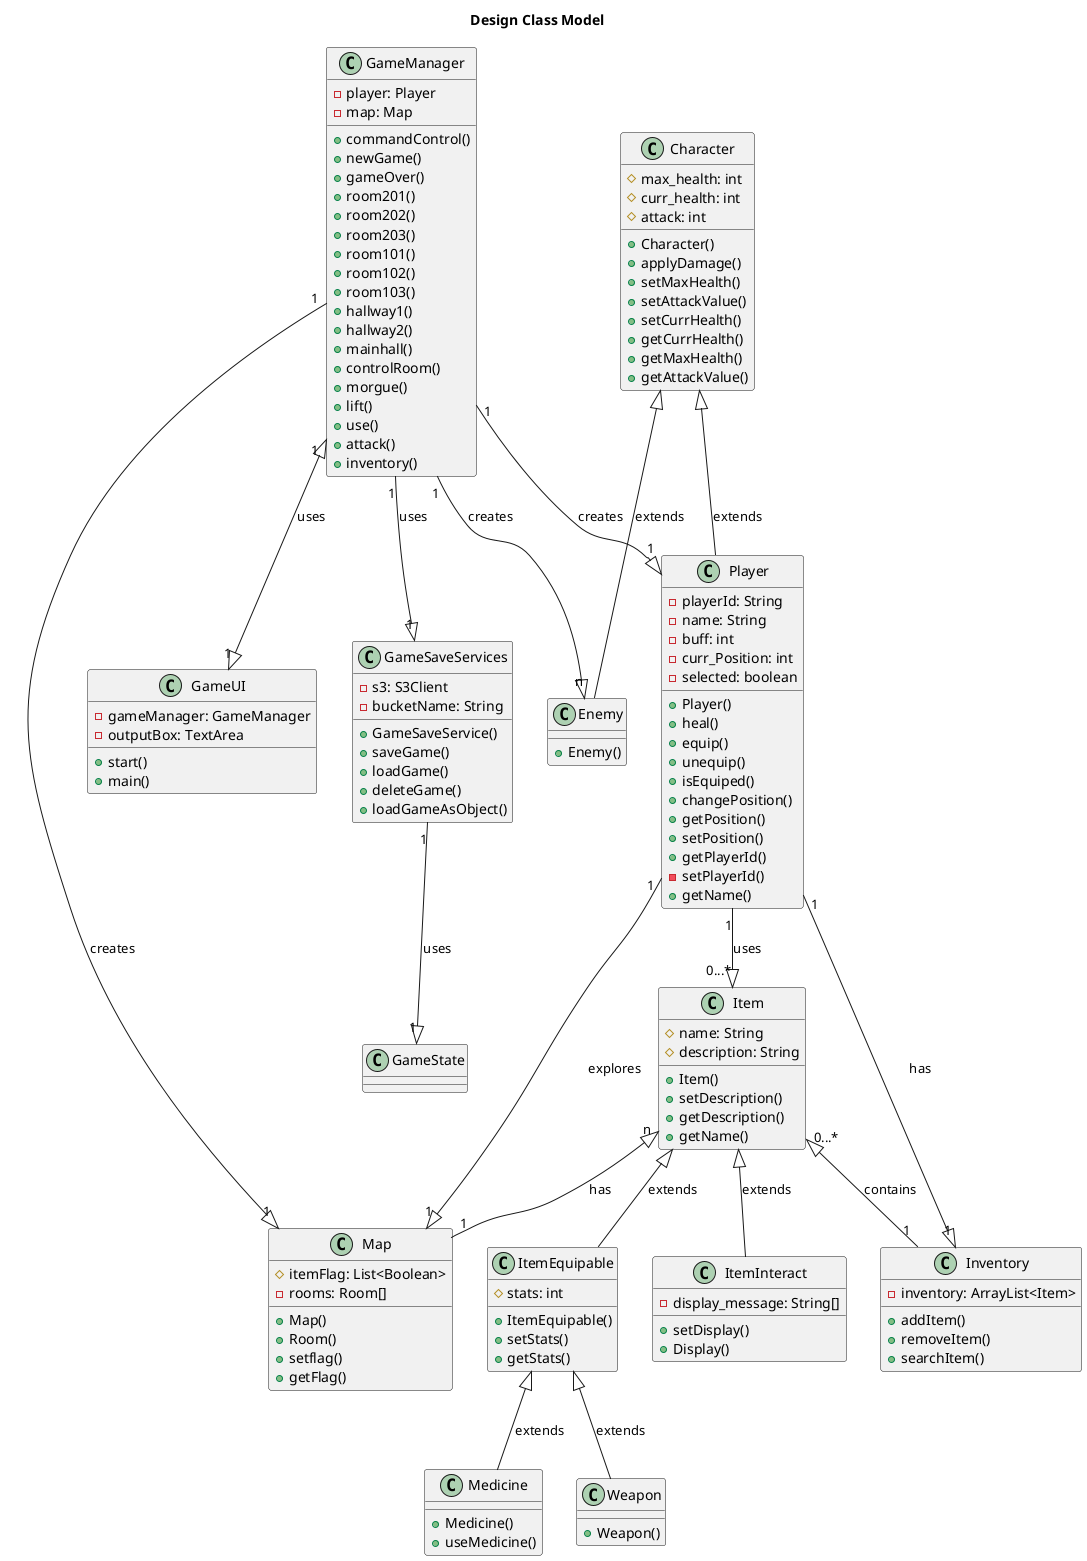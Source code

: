 @startuml DesignClassModel

title Design Class Model

class Character{
  #max_health: int
  #curr_health: int
  #attack: int
  
  +Character()
  +applyDamage()
  +setMaxHealth()
  +setAttackValue()
  +setCurrHealth()
  +getCurrHealth()
  +getMaxHealth()
  +getAttackValue()
}

class Player{
  -playerId: String
  -name: String
  -buff: int
  -curr_Position: int
  -selected: boolean
  
  +Player()
  +heal()
  +equip()
  +unequip()
  +isEquiped()
  +changePosition()
  +getPosition()
  +setPosition()
  +getPlayerId()
  -setPlayerId()
  +getName()
  
}

class Enemy{
  +Enemy()
}

class GameUI{
  -gameManager: GameManager
  -outputBox: TextArea
  
  +start()
  +main()
}

class GameManager{
  -player: Player
  -map: Map
  
  +commandControl()
  +newGame()
  +gameOver()
  +room201()
  +room202()
  +room203()
  +room101()
  +room102()
  +room103()
  +hallway1()
  +hallway2()
  +mainhall()
  +controlRoom()
  +morgue()
  +lift()
  +use()
  +attack()
  +inventory()
}

class GameSaveServices{
  -s3: S3Client
  -bucketName: String
  
  +GameSaveService()
  +saveGame()
  +loadGame()
  +deleteGame()
  +loadGameAsObject()
}

class GameState{
}

class Inventory{
  -inventory: ArrayList<Item>
  
  +addItem()
  +removeItem()
  +searchItem()
}

class Item{
  #name: String
  #description: String
  
  +Item()
  +setDescription()
  +getDescription()
  +getName()
}

class ItemEquipable{
  #stats: int
  
  +ItemEquipable()
  +setStats()
  +getStats()
}

class ItemInteract{
  -display_message: String[]
  
  +setDisplay()
  +Display()
}

class Medicine{
  +Medicine()
  +useMedicine()
}

class Weapon{
  +Weapon()
}

class Map{
  #itemFlag: List<Boolean>
  -rooms: Room[]
  
  +Map()
  +Room()
  +setflag()
  +getFlag()
}

Character <|-- Player : extends
Character <|-- Enemy : extends

Item <|-- ItemEquipable : extends
Item <|-- ItemInteract : extends
Item"0...*" <|-- "1"Inventory : contains
Item"n" <|-- "1"Map : has

ItemEquipable <|-- Weapon: extends
ItemEquipable <|-- Medicine: extends

Player"1" --|> "0...*"Item : uses 
Player"1" --|> "1"Inventory : has
Player"1" --|> "1"Map : explores

GameManager"1" --|> "1"Player : creates
GameManager"1" --|> "n"Enemy : creates
GameManager"1" <|--|> "1"GameUI : uses
GameManager"1" --|> "1"Map : creates
GameManager"1" --|> "1"GameSaveServices : uses
GameSaveServices"1" --|> "1"GameState : uses

@enduml
